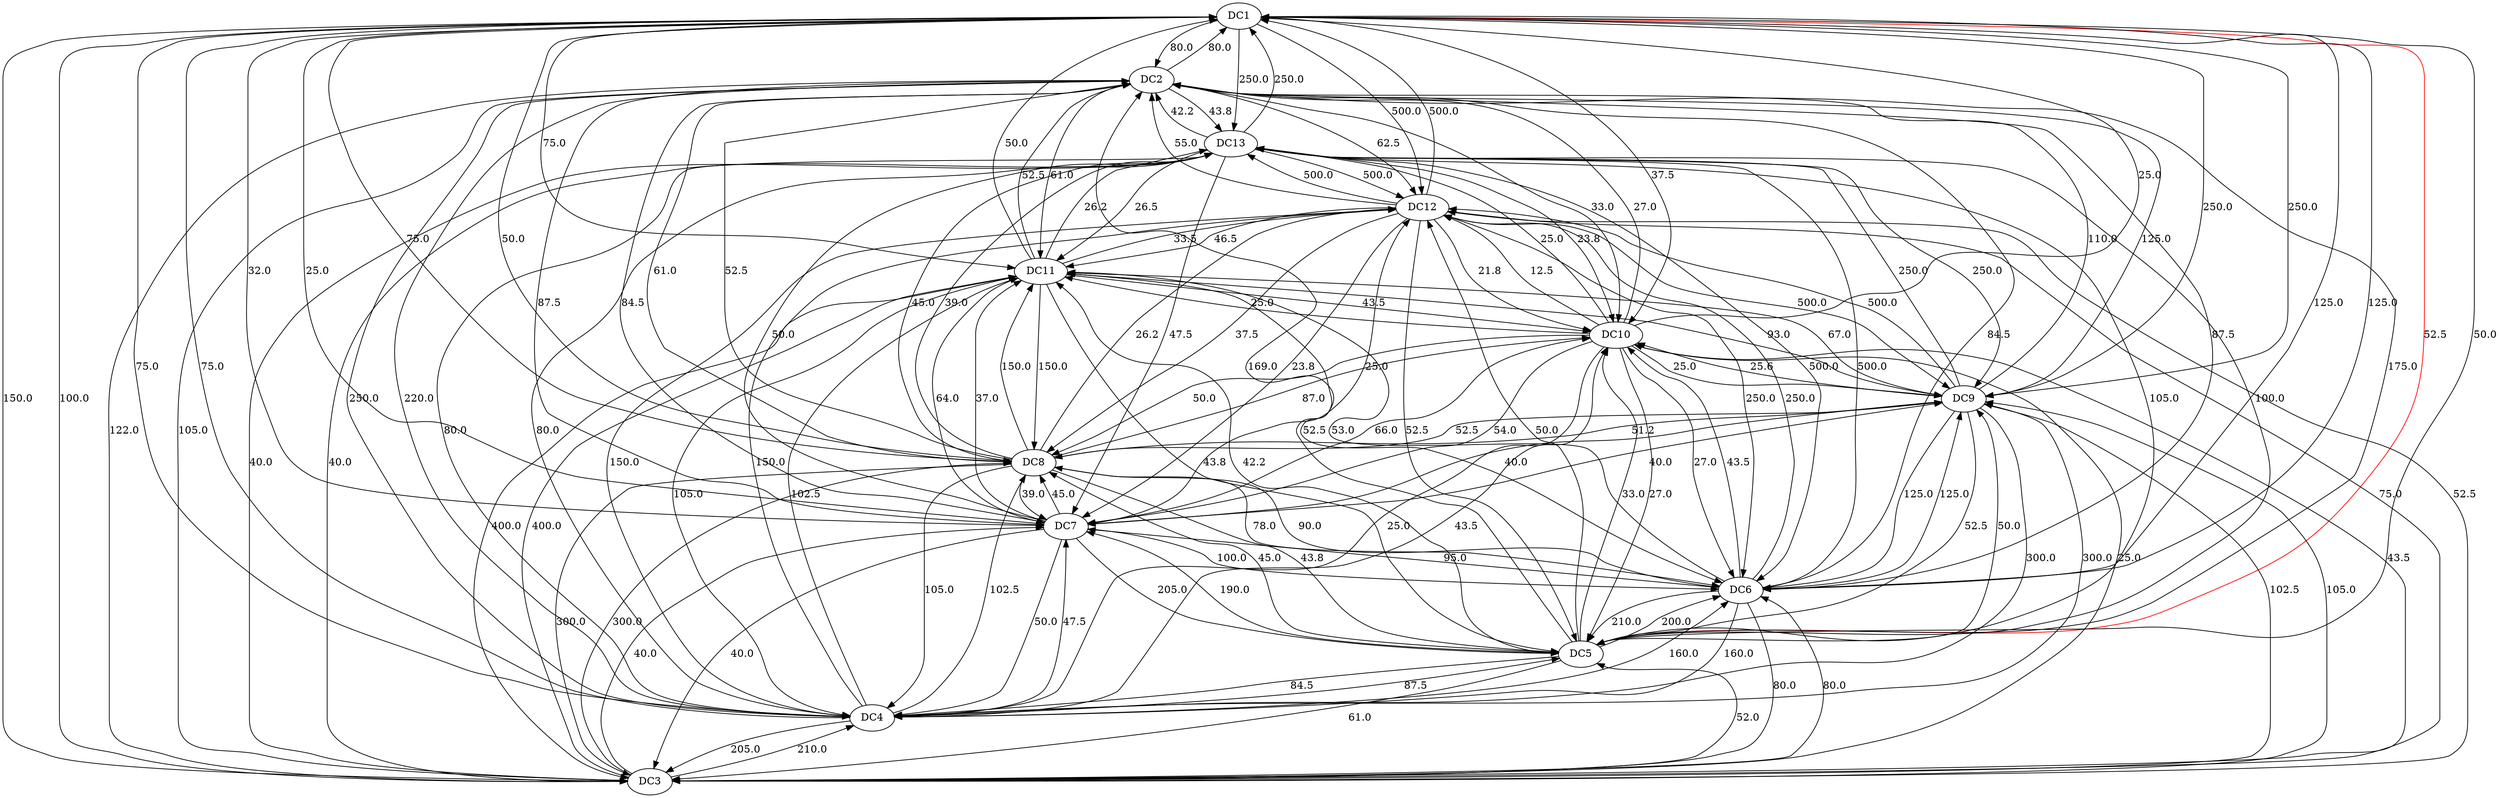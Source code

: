 digraph G {DC1 -> DC2 [label="80.0", color="black"]
DC1 -> DC3 [label="150.0", color="black"]
DC1 -> DC4 [label="75.0", color="black"]
DC1 -> DC5 [label="52.5", color="red"]
DC1 -> DC6 [label="125.0", color="black"]
DC1 -> DC7 [label="32.0", color="black"]
DC1 -> DC8 [label="75.0", color="black"]
DC1 -> DC9 [label="250.0", color="black"]
DC1 -> DC10 [label="37.5", color="black"]
DC1 -> DC11 [label="75.0", color="black"]
DC1 -> DC12 [label="500.0", color="black"]
DC1 -> DC13 [label="250.0", color="black"]
DC2 -> DC1 [label="80.0", color="black"]
DC2 -> DC3 [label="122.0", color="black"]
DC2 -> DC4 [label="250.0", color="black"]
DC2 -> DC5 [label="175.0", color="black"]
DC2 -> DC6 [label="87.5", color="black"]
DC2 -> DC7 [label="87.5", color="black"]
DC2 -> DC8 [label="61.0", color="black"]
DC2 -> DC9 [label="125.0", color="black"]
DC2 -> DC10 [label="33.0", color="black"]
DC2 -> DC11 [label="61.0", color="black"]
DC2 -> DC12 [label="62.5", color="black"]
DC2 -> DC13 [label="43.8", color="black"]
DC3 -> DC1 [label="100.0", color="black"]
DC3 -> DC2 [label="105.0", color="black"]
DC3 -> DC4 [label="210.0", color="black"]
DC3 -> DC5 [label="52.0", color="black"]
DC3 -> DC6 [label="80.0", color="black"]
DC3 -> DC7 [label="40.0", color="black"]
DC3 -> DC8 [label="300.0", color="black"]
DC3 -> DC9 [label="105.0", color="black"]
DC3 -> DC10 [label="43.5", color="black"]
DC3 -> DC11 [label="400.0", color="black"]
DC3 -> DC12 [label="52.5", color="black"]
DC3 -> DC13 [label="40.0", color="black"]
DC4 -> DC1 [label="75.0", color="black"]
DC4 -> DC2 [label="220.0", color="black"]
DC4 -> DC3 [label="205.0", color="black"]
DC4 -> DC5 [label="87.5", color="black"]
DC4 -> DC6 [label="160.0", color="black"]
DC4 -> DC7 [label="47.5", color="black"]
DC4 -> DC8 [label="102.5", color="black"]
DC4 -> DC9 [label="300.0", color="black"]
DC4 -> DC10 [label="43.5", color="black"]
DC4 -> DC11 [label="102.5", color="black"]
DC4 -> DC12 [label="150.0", color="black"]
DC4 -> DC13 [label="80.0", color="black"]
DC5 -> DC1 [label="50.0", color="black"]
DC5 -> DC2 [label="169.0", color="black"]
DC5 -> DC3 [label="61.0", color="black"]
DC5 -> DC4 [label="84.5", color="black"]
DC5 -> DC6 [label="200.0", color="black"]
DC5 -> DC7 [label="190.0", color="black"]
DC5 -> DC8 [label="45.0", color="black"]
DC5 -> DC9 [label="50.0", color="black"]
DC5 -> DC10 [label="33.0", color="black"]
DC5 -> DC11 [label="42.2", color="black"]
DC5 -> DC12 [label="50.0", color="black"]
DC5 -> DC13 [label="100.0", color="black"]
DC6 -> DC1 [label="125.0", color="black"]
DC6 -> DC2 [label="84.5", color="black"]
DC6 -> DC3 [label="80.0", color="black"]
DC6 -> DC4 [label="160.0", color="black"]
DC6 -> DC5 [label="210.0", color="black"]
DC6 -> DC7 [label="95.0", color="black"]
DC6 -> DC8 [label="90.0", color="black"]
DC6 -> DC9 [label="125.0", color="black"]
DC6 -> DC10 [label="43.5", color="black"]
DC6 -> DC11 [label="53.0", color="black"]
DC6 -> DC12 [label="250.0", color="black"]
DC6 -> DC13 [label="500.0", color="black"]
DC7 -> DC1 [label="25.0", color="black"]
DC7 -> DC2 [label="84.5", color="black"]
DC7 -> DC3 [label="40.0", color="black"]
DC7 -> DC4 [label="50.0", color="black"]
DC7 -> DC5 [label="205.0", color="black"]
DC7 -> DC6 [label="100.0", color="black"]
DC7 -> DC8 [label="45.0", color="black"]
DC7 -> DC9 [label="40.0", color="black"]
DC7 -> DC10 [label="66.0", color="black"]
DC7 -> DC11 [label="37.0", color="black"]
DC7 -> DC12 [label="25.0", color="black"]
DC7 -> DC13 [label="50.0", color="black"]
DC8 -> DC1 [label="50.0", color="black"]
DC8 -> DC2 [label="52.5", color="black"]
DC8 -> DC3 [label="300.0", color="black"]
DC8 -> DC4 [label="105.0", color="black"]
DC8 -> DC5 [label="43.8", color="black"]
DC8 -> DC6 [label="78.0", color="black"]
DC8 -> DC7 [label="39.0", color="black"]
DC8 -> DC9 [label="52.5", color="black"]
DC8 -> DC10 [label="87.0", color="black"]
DC8 -> DC11 [label="150.0", color="black"]
DC8 -> DC12 [label="26.2", color="black"]
DC8 -> DC13 [label="39.0", color="black"]
DC9 -> DC1 [label="250.0", color="black"]
DC9 -> DC2 [label="110.0", color="black"]
DC9 -> DC3 [label="102.5", color="black"]
DC9 -> DC4 [label="300.0", color="black"]
DC9 -> DC5 [label="52.5", color="black"]
DC9 -> DC6 [label="125.0", color="black"]
DC9 -> DC7 [label="40.0", color="black"]
DC9 -> DC8 [label="51.2", color="black"]
DC9 -> DC10 [label="25.6", color="black"]
DC9 -> DC11 [label="93.0", color="black"]
DC9 -> DC12 [label="500.0", color="black"]
DC9 -> DC13 [label="250.0", color="black"]
DC10 -> DC1 [label="25.0", color="black"]
DC10 -> DC2 [label="27.0", color="black"]
DC10 -> DC3 [label="25.0", color="black"]
DC10 -> DC4 [label="25.0", color="black"]
DC10 -> DC5 [label="27.0", color="black"]
DC10 -> DC6 [label="27.0", color="black"]
DC10 -> DC7 [label="54.0", color="black"]
DC10 -> DC8 [label="50.0", color="black"]
DC10 -> DC9 [label="25.0", color="black"]
DC10 -> DC11 [label="25.0", color="black"]
DC10 -> DC12 [label="12.5", color="black"]
DC10 -> DC13 [label="25.0", color="black"]
DC11 -> DC1 [label="50.0", color="black"]
DC11 -> DC2 [label="52.5", color="black"]
DC11 -> DC3 [label="400.0", color="black"]
DC11 -> DC4 [label="105.0", color="black"]
DC11 -> DC5 [label="43.8", color="black"]
DC11 -> DC6 [label="52.5", color="black"]
DC11 -> DC7 [label="64.0", color="black"]
DC11 -> DC8 [label="150.0", color="black"]
DC11 -> DC9 [label="67.0", color="black"]
DC11 -> DC10 [label="43.5", color="black"]
DC11 -> DC12 [label="33.5", color="black"]
DC11 -> DC13 [label="26.2", color="black"]
DC12 -> DC1 [label="500.0", color="black"]
DC12 -> DC2 [label="55.0", color="black"]
DC12 -> DC3 [label="75.0", color="black"]
DC12 -> DC4 [label="150.0", color="black"]
DC12 -> DC5 [label="52.5", color="black"]
DC12 -> DC6 [label="250.0", color="black"]
DC12 -> DC7 [label="23.8", color="black"]
DC12 -> DC8 [label="37.5", color="black"]
DC12 -> DC9 [label="500.0", color="black"]
DC12 -> DC10 [label="21.8", color="black"]
DC12 -> DC11 [label="46.5", color="black"]
DC12 -> DC13 [label="500.0", color="black"]
DC13 -> DC1 [label="250.0", color="black"]
DC13 -> DC2 [label="42.2", color="black"]
DC13 -> DC3 [label="40.0", color="black"]
DC13 -> DC4 [label="80.0", color="black"]
DC13 -> DC5 [label="105.0", color="black"]
DC13 -> DC6 [label="500.0", color="black"]
DC13 -> DC7 [label="47.5", color="black"]
DC13 -> DC8 [label="45.0", color="black"]
DC13 -> DC9 [label="250.0", color="black"]
DC13 -> DC10 [label="23.8", color="black"]
DC13 -> DC11 [label="26.5", color="black"]
DC13 -> DC12 [label="500.0", color="black"]
}
